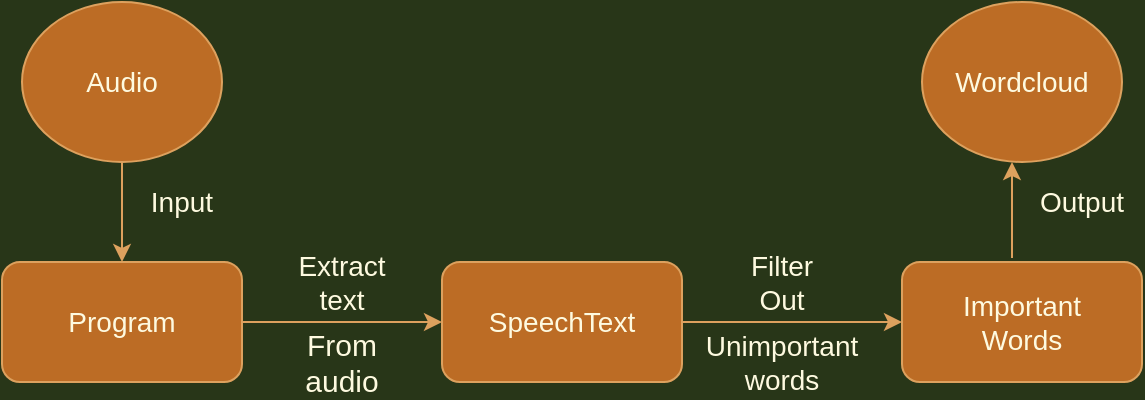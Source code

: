 <mxfile version="13.9.2" type="device"><diagram id="xDLB4c4qShZC-YrGflSP" name="Page-1"><mxGraphModel dx="684" dy="337" grid="1" gridSize="10" guides="1" tooltips="1" connect="1" arrows="1" fold="1" page="1" pageScale="1" pageWidth="850" pageHeight="1100" background="#283618" math="0" shadow="0"><root><mxCell id="0"/><mxCell id="1" parent="0"/><mxCell id="Y6Wto0bc5OEClW6A07YN-1" value="" style="rounded=1;whiteSpace=wrap;html=1;fillColor=#BC6C25;strokeColor=#DDA15E;fontColor=#FEFAE0;" vertex="1" parent="1"><mxGeometry x="30" y="150" width="120" height="60" as="geometry"/></mxCell><mxCell id="Y6Wto0bc5OEClW6A07YN-2" value="" style="ellipse;whiteSpace=wrap;html=1;fillColor=#BC6C25;strokeColor=#DDA15E;fontColor=#FEFAE0;" vertex="1" parent="1"><mxGeometry x="40" y="20" width="100" height="80" as="geometry"/></mxCell><mxCell id="Y6Wto0bc5OEClW6A07YN-3" value="Audio" style="text;html=1;strokeColor=none;fillColor=none;align=center;verticalAlign=middle;whiteSpace=wrap;rounded=0;fontSize=14;fontColor=#FEFAE0;" vertex="1" parent="1"><mxGeometry x="70" y="50" width="40" height="20" as="geometry"/></mxCell><mxCell id="Y6Wto0bc5OEClW6A07YN-6" value="" style="endArrow=classic;html=1;exitX=0.5;exitY=1;exitDx=0;exitDy=0;entryX=0.5;entryY=0;entryDx=0;entryDy=0;labelBackgroundColor=#283618;strokeColor=#DDA15E;fontColor=#FEFAE0;" edge="1" parent="1" source="Y6Wto0bc5OEClW6A07YN-2" target="Y6Wto0bc5OEClW6A07YN-1"><mxGeometry width="50" height="50" relative="1" as="geometry"><mxPoint x="330" y="200" as="sourcePoint"/><mxPoint x="130" y="140" as="targetPoint"/><Array as="points"><mxPoint x="90" y="120"/></Array></mxGeometry></mxCell><mxCell id="Y6Wto0bc5OEClW6A07YN-7" value="Input" style="text;html=1;strokeColor=none;fillColor=none;align=center;verticalAlign=middle;whiteSpace=wrap;rounded=0;fontSize=14;fontColor=#FEFAE0;" vertex="1" parent="1"><mxGeometry x="100" y="110" width="40" height="20" as="geometry"/></mxCell><mxCell id="Y6Wto0bc5OEClW6A07YN-8" value="Program" style="text;html=1;strokeColor=none;fillColor=none;align=center;verticalAlign=middle;whiteSpace=wrap;rounded=0;fontSize=14;fontColor=#FEFAE0;" vertex="1" parent="1"><mxGeometry x="70" y="170" width="40" height="20" as="geometry"/></mxCell><mxCell id="Y6Wto0bc5OEClW6A07YN-19" value="" style="edgeStyle=orthogonalEdgeStyle;rounded=0;orthogonalLoop=1;jettySize=auto;html=1;labelBackgroundColor=#283618;strokeColor=#DDA15E;fontColor=#FEFAE0;" edge="1" parent="1" source="Y6Wto0bc5OEClW6A07YN-9" target="Y6Wto0bc5OEClW6A07YN-15"><mxGeometry relative="1" as="geometry"/></mxCell><mxCell id="Y6Wto0bc5OEClW6A07YN-9" value="" style="rounded=1;whiteSpace=wrap;html=1;fillColor=#BC6C25;strokeColor=#DDA15E;fontColor=#FEFAE0;" vertex="1" parent="1"><mxGeometry x="250" y="150" width="120" height="60" as="geometry"/></mxCell><mxCell id="Y6Wto0bc5OEClW6A07YN-11" value="SpeechText" style="text;html=1;strokeColor=none;fillColor=none;align=center;verticalAlign=middle;whiteSpace=wrap;rounded=0;fontSize=14;fontColor=#FEFAE0;" vertex="1" parent="1"><mxGeometry x="290" y="170" width="40" height="20" as="geometry"/></mxCell><mxCell id="Y6Wto0bc5OEClW6A07YN-12" value="" style="endArrow=classic;html=1;exitX=1;exitY=0.5;exitDx=0;exitDy=0;entryX=0;entryY=0.5;entryDx=0;entryDy=0;labelBackgroundColor=#283618;strokeColor=#DDA15E;fontColor=#FEFAE0;" edge="1" parent="1" source="Y6Wto0bc5OEClW6A07YN-1" target="Y6Wto0bc5OEClW6A07YN-9"><mxGeometry width="50" height="50" relative="1" as="geometry"><mxPoint x="170" y="200" as="sourcePoint"/><mxPoint x="220" y="150" as="targetPoint"/><Array as="points"/></mxGeometry></mxCell><mxCell id="Y6Wto0bc5OEClW6A07YN-13" value="Extract text" style="text;html=1;strokeColor=none;fillColor=none;align=center;verticalAlign=middle;whiteSpace=wrap;rounded=0;fontSize=14;fontColor=#FEFAE0;" vertex="1" parent="1"><mxGeometry x="180" y="150" width="40" height="20" as="geometry"/></mxCell><mxCell id="Y6Wto0bc5OEClW6A07YN-14" value="From audio" style="text;html=1;strokeColor=none;fillColor=none;align=center;verticalAlign=middle;whiteSpace=wrap;rounded=0;fontSize=15;fontColor=#FEFAE0;" vertex="1" parent="1"><mxGeometry x="180" y="190" width="40" height="20" as="geometry"/></mxCell><mxCell id="Y6Wto0bc5OEClW6A07YN-15" value="" style="rounded=1;whiteSpace=wrap;html=1;fillColor=#BC6C25;strokeColor=#DDA15E;fontColor=#FEFAE0;" vertex="1" parent="1"><mxGeometry x="480" y="150" width="120" height="60" as="geometry"/></mxCell><mxCell id="Y6Wto0bc5OEClW6A07YN-16" value="Important&lt;br style=&quot;font-size: 14px;&quot;&gt;Words" style="text;html=1;strokeColor=none;fillColor=none;align=center;verticalAlign=middle;whiteSpace=wrap;rounded=0;fontSize=14;fontColor=#FEFAE0;" vertex="1" parent="1"><mxGeometry x="520" y="170" width="40" height="20" as="geometry"/></mxCell><mxCell id="Y6Wto0bc5OEClW6A07YN-20" value="Filter&lt;br style=&quot;font-size: 14px;&quot;&gt;Out" style="text;html=1;strokeColor=none;fillColor=none;align=center;verticalAlign=middle;whiteSpace=wrap;rounded=0;fontSize=14;fontColor=#FEFAE0;" vertex="1" parent="1"><mxGeometry x="400" y="150" width="40" height="20" as="geometry"/></mxCell><mxCell id="Y6Wto0bc5OEClW6A07YN-21" value="Unimportant&lt;br style=&quot;font-size: 14px;&quot;&gt;words" style="text;html=1;strokeColor=none;fillColor=none;align=center;verticalAlign=middle;whiteSpace=wrap;rounded=0;fontSize=14;fontColor=#FEFAE0;" vertex="1" parent="1"><mxGeometry x="400" y="190" width="40" height="20" as="geometry"/></mxCell><mxCell id="Y6Wto0bc5OEClW6A07YN-23" value="" style="ellipse;whiteSpace=wrap;html=1;fontSize=14;fillColor=#BC6C25;strokeColor=#DDA15E;fontColor=#FEFAE0;" vertex="1" parent="1"><mxGeometry x="490" y="20" width="100" height="80" as="geometry"/></mxCell><mxCell id="Y6Wto0bc5OEClW6A07YN-24" value="Wordcloud" style="text;html=1;strokeColor=none;fillColor=none;align=center;verticalAlign=middle;whiteSpace=wrap;rounded=0;fontSize=14;fontColor=#FEFAE0;" vertex="1" parent="1"><mxGeometry x="520" y="50" width="40" height="20" as="geometry"/></mxCell><mxCell id="Y6Wto0bc5OEClW6A07YN-25" value="" style="endArrow=classic;html=1;fontSize=14;labelBackgroundColor=#283618;strokeColor=#DDA15E;fontColor=#FEFAE0;" edge="1" parent="1"><mxGeometry width="50" height="50" relative="1" as="geometry"><mxPoint x="535" y="148" as="sourcePoint"/><mxPoint x="535" y="100" as="targetPoint"/></mxGeometry></mxCell><mxCell id="Y6Wto0bc5OEClW6A07YN-26" value="Output" style="text;html=1;strokeColor=none;fillColor=none;align=center;verticalAlign=middle;whiteSpace=wrap;rounded=0;fontSize=14;fontColor=#FEFAE0;" vertex="1" parent="1"><mxGeometry x="550" y="110" width="40" height="20" as="geometry"/></mxCell></root></mxGraphModel></diagram></mxfile>